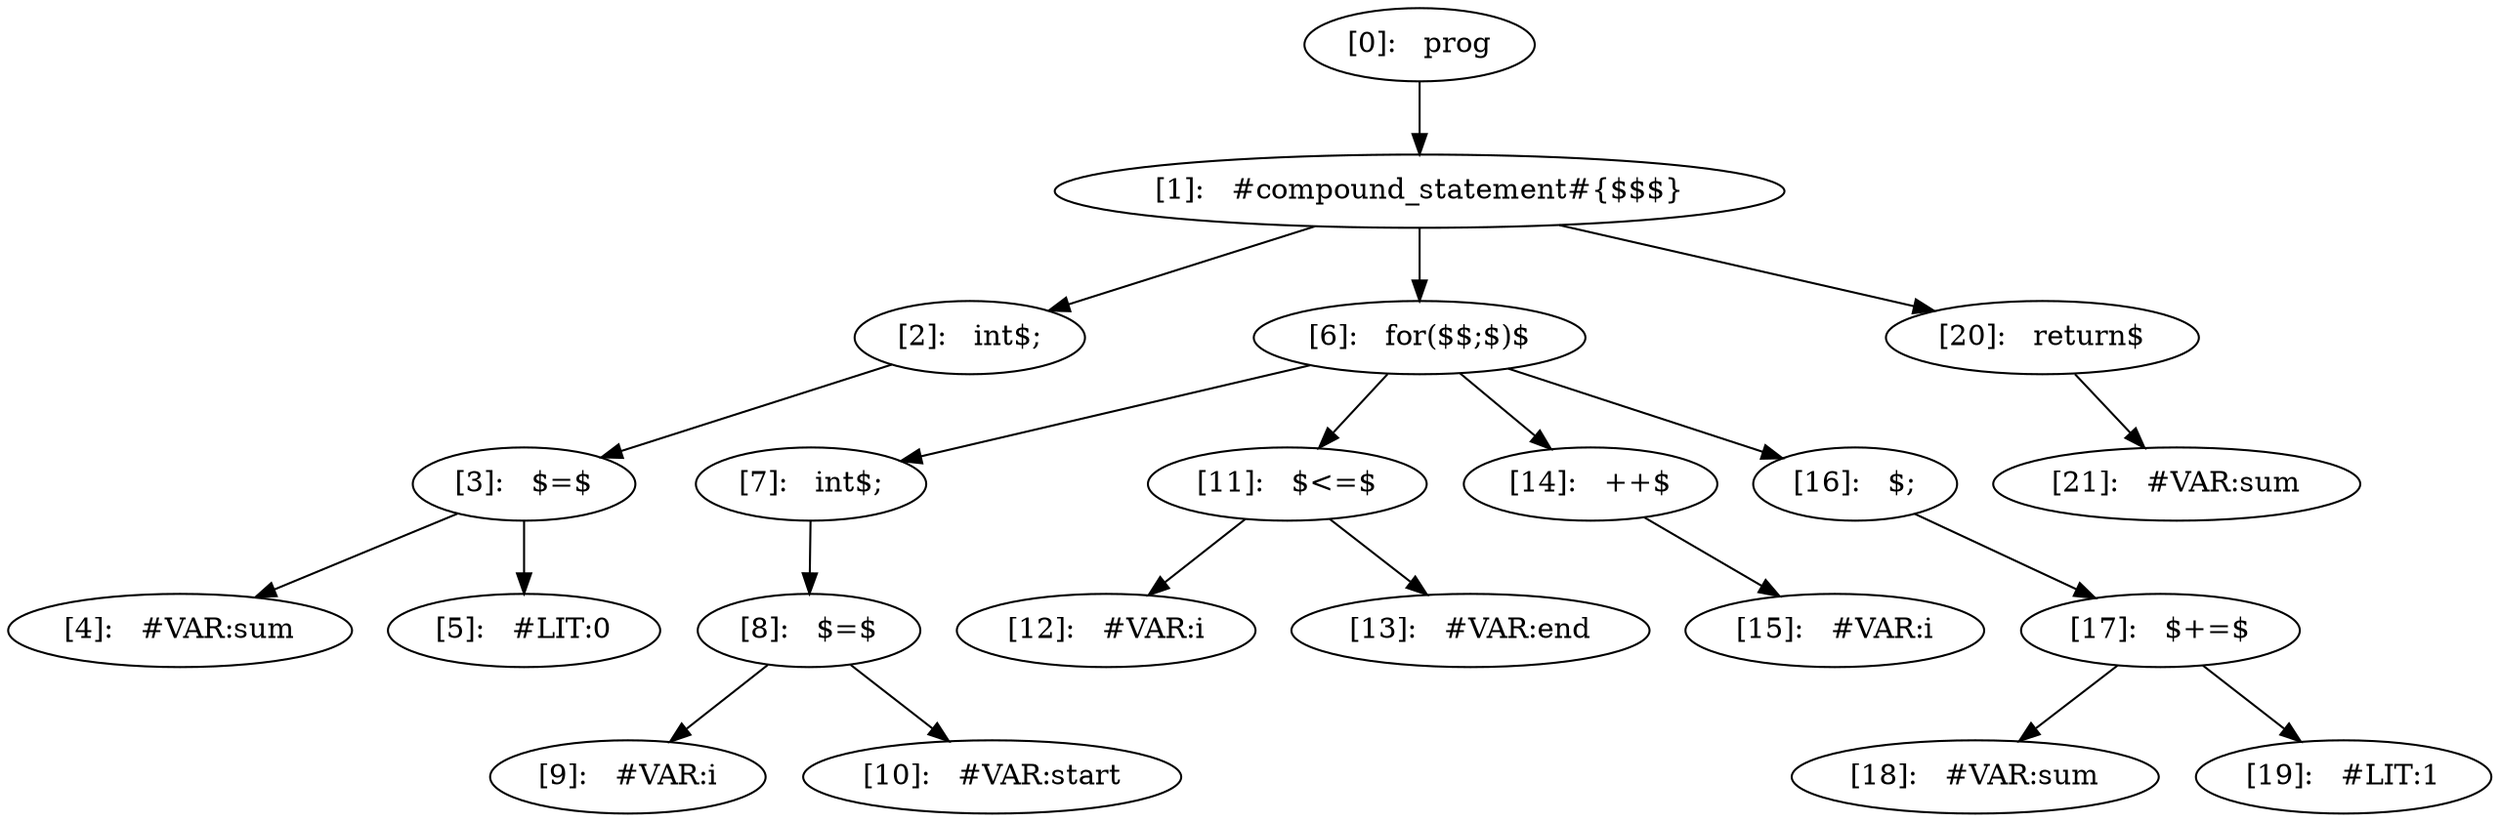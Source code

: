 digraph cass {
  node [shape=ellipse];
  n0 [label="[0]:   prog"];
  n1 [label="[1]:   #compound_statement#{$$$}"];
  n0 -> n1;
  n2 [label="[2]:   int$;"];
  n1 -> n2;
  n3 [label="[3]:   $=$"];
  n2 -> n3;
  n4 [label="[4]:   #VAR:sum"];
  n3 -> n4;
  n5 [label="[5]:   #LIT:0"];
  n3 -> n5;
  n6 [label="[6]:   for($$;$)$"];
  n1 -> n6;
  n7 [label="[7]:   int$;"];
  n6 -> n7;
  n8 [label="[8]:   $=$"];
  n7 -> n8;
  n9 [label="[9]:   #VAR:i"];
  n8 -> n9;
  n10 [label="[10]:   #VAR:start"];
  n8 -> n10;
  n11 [label="[11]:   $<=$"];
  n6 -> n11;
  n12 [label="[12]:   #VAR:i"];
  n11 -> n12;
  n13 [label="[13]:   #VAR:end"];
  n11 -> n13;
  n14 [label="[14]:   ++$"];
  n6 -> n14;
  n15 [label="[15]:   #VAR:i"];
  n14 -> n15;
  n16 [label="[16]:   $;"];
  n6 -> n16;
  n17 [label="[17]:   $+=$"];
  n16 -> n17;
  n18 [label="[18]:   #VAR:sum"];
  n17 -> n18;
  n19 [label="[19]:   #LIT:1"];
  n17 -> n19;
  n20 [label="[20]:   return$"];
  n1 -> n20;
  n21 [label="[21]:   #VAR:sum"];
  n20 -> n21;
}